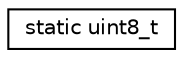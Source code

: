 digraph "Graphical Class Hierarchy"
{
 // INTERACTIVE_SVG=YES
  edge [fontname="Helvetica",fontsize="10",labelfontname="Helvetica",labelfontsize="10"];
  node [fontname="Helvetica",fontsize="10",shape=record];
  rankdir="LR";
  Node0 [label="static uint8_t",height=0.2,width=0.4,color="black", fillcolor="white", style="filled",URL="$d4/d4b/classstatic_01uint8__t.html"];
}
